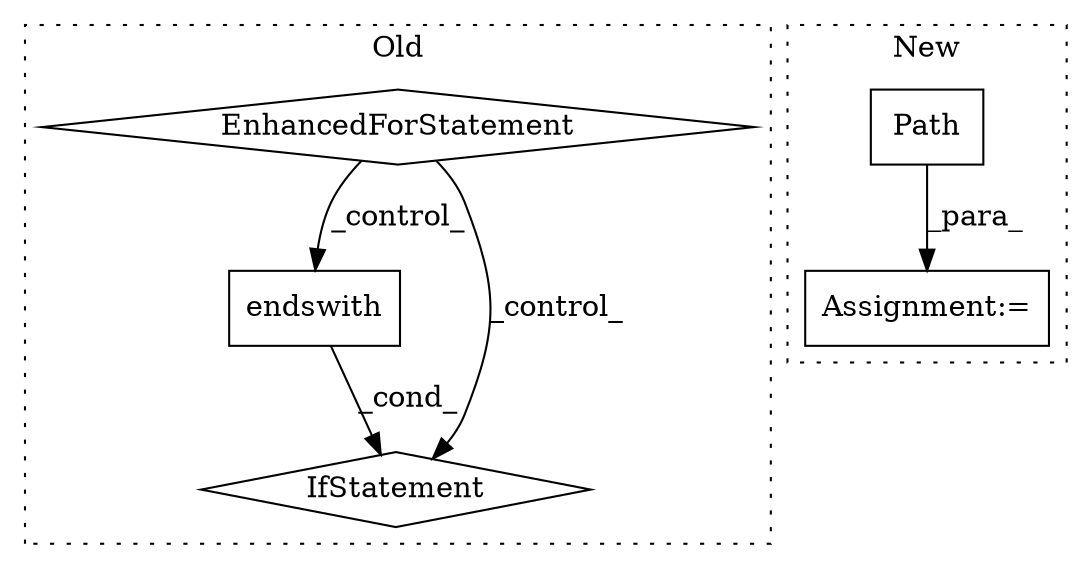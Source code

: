 digraph G {
subgraph cluster0 {
1 [label="endswith" a="32" s="10197,10220" l="9,1" shape="box"];
4 [label="IfStatement" a="25" s="10184,10221" l="4,2" shape="diamond"];
5 [label="EnhancedForStatement" a="70" s="10030,10104" l="57,2" shape="diamond"];
label = "Old";
style="dotted";
}
subgraph cluster1 {
2 [label="Path" a="32" s="9916,9934" l="5,1" shape="box"];
3 [label="Assignment:=" a="7" s="9906" l="65" shape="box"];
label = "New";
style="dotted";
}
1 -> 4 [label="_cond_"];
2 -> 3 [label="_para_"];
5 -> 1 [label="_control_"];
5 -> 4 [label="_control_"];
}